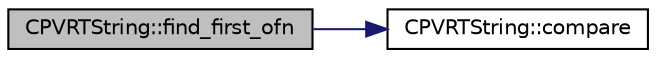 digraph "CPVRTString::find_first_ofn"
{
  edge [fontname="Helvetica",fontsize="10",labelfontname="Helvetica",labelfontsize="10"];
  node [fontname="Helvetica",fontsize="10",shape=record];
  rankdir="LR";
  Node1 [label="CPVRTString::find_first_ofn",height=0.2,width=0.4,color="black", fillcolor="grey75", style="filled", fontcolor="black"];
  Node1 -> Node2 [color="midnightblue",fontsize="10",style="solid"];
  Node2 [label="CPVRTString::compare",height=0.2,width=0.4,color="black", fillcolor="white", style="filled",URL="$class_c_p_v_r_t_string.html#aac2f2e6f45ca19cea06c3988e11d6b15",tooltip="Compares the string with _Str. "];
}
